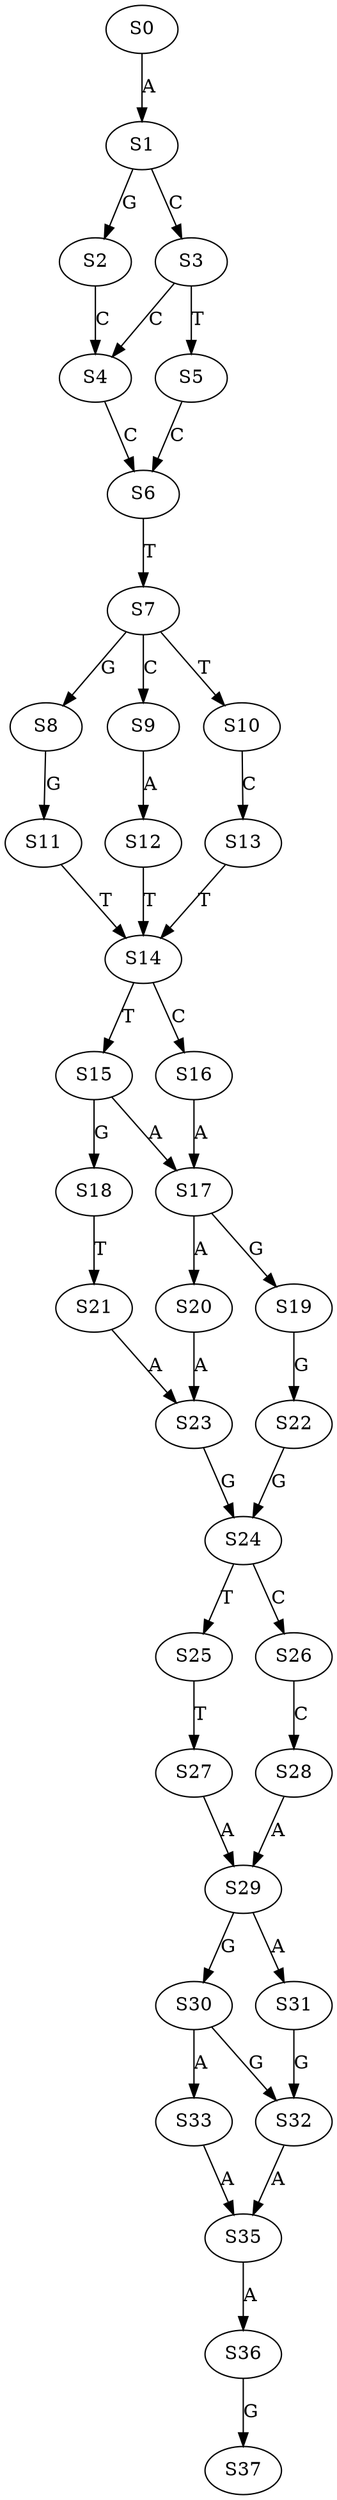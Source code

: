 strict digraph  {
	S0 -> S1 [ label = A ];
	S1 -> S2 [ label = G ];
	S1 -> S3 [ label = C ];
	S2 -> S4 [ label = C ];
	S3 -> S5 [ label = T ];
	S3 -> S4 [ label = C ];
	S4 -> S6 [ label = C ];
	S5 -> S6 [ label = C ];
	S6 -> S7 [ label = T ];
	S7 -> S8 [ label = G ];
	S7 -> S9 [ label = C ];
	S7 -> S10 [ label = T ];
	S8 -> S11 [ label = G ];
	S9 -> S12 [ label = A ];
	S10 -> S13 [ label = C ];
	S11 -> S14 [ label = T ];
	S12 -> S14 [ label = T ];
	S13 -> S14 [ label = T ];
	S14 -> S15 [ label = T ];
	S14 -> S16 [ label = C ];
	S15 -> S17 [ label = A ];
	S15 -> S18 [ label = G ];
	S16 -> S17 [ label = A ];
	S17 -> S19 [ label = G ];
	S17 -> S20 [ label = A ];
	S18 -> S21 [ label = T ];
	S19 -> S22 [ label = G ];
	S20 -> S23 [ label = A ];
	S21 -> S23 [ label = A ];
	S22 -> S24 [ label = G ];
	S23 -> S24 [ label = G ];
	S24 -> S25 [ label = T ];
	S24 -> S26 [ label = C ];
	S25 -> S27 [ label = T ];
	S26 -> S28 [ label = C ];
	S27 -> S29 [ label = A ];
	S28 -> S29 [ label = A ];
	S29 -> S30 [ label = G ];
	S29 -> S31 [ label = A ];
	S30 -> S32 [ label = G ];
	S30 -> S33 [ label = A ];
	S31 -> S32 [ label = G ];
	S32 -> S35 [ label = A ];
	S33 -> S35 [ label = A ];
	S35 -> S36 [ label = A ];
	S36 -> S37 [ label = G ];
}
